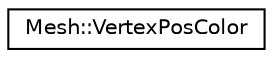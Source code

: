 digraph "Graphical Class Hierarchy"
{
 // LATEX_PDF_SIZE
  edge [fontname="Helvetica",fontsize="10",labelfontname="Helvetica",labelfontsize="10"];
  node [fontname="Helvetica",fontsize="10",shape=record];
  rankdir="LR";
  Node0 [label="Mesh::VertexPosColor",height=0.2,width=0.4,color="black", fillcolor="white", style="filled",URL="$struct_mesh_1_1_vertex_pos_color.html",tooltip=" "];
}
